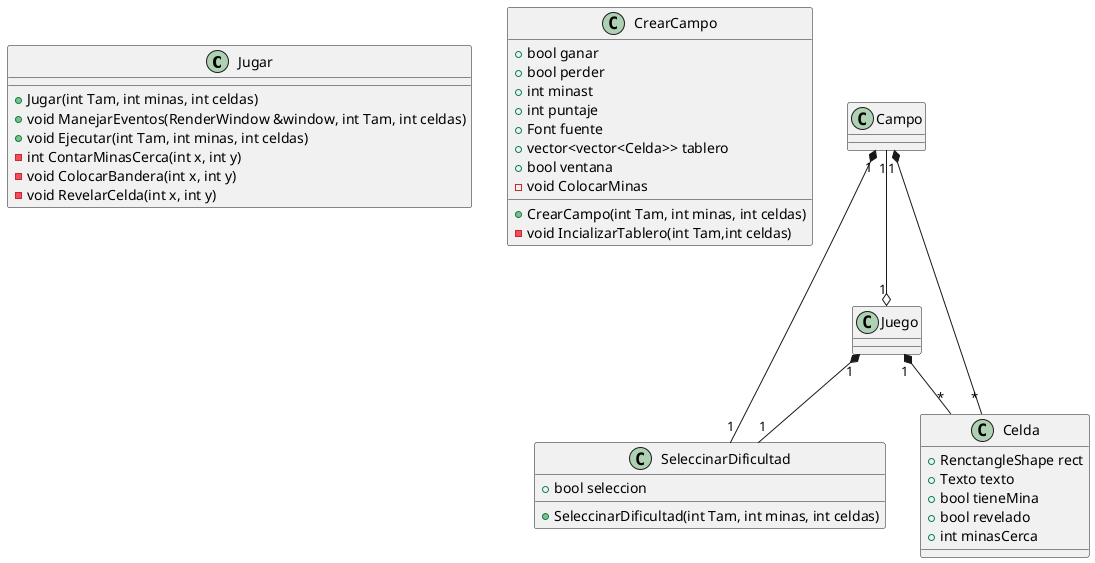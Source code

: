 @startuml buscaminas

class Jugar
{
    + Jugar(int Tam, int minas, int celdas)
    + void ManejarEventos(RenderWindow &window, int Tam, int celdas)
    + void Ejecutar(int Tam, int minas, int celdas)
    - int ContarMinasCerca(int x, int y)
    - void ColocarBandera(int x, int y)
    - void RevelarCelda(int x, int y)

}
class CrearCampo
{
    + bool ganar
    + bool perder
    + int minast 
    + int puntaje
    + Font fuente
    + vector<vector<Celda>> tablero
    + bool ventana
    + CrearCampo(int Tam, int minas, int celdas)
    - void IncializarTablero(int Tam,int celdas)
    - void ColocarMinas
}
class SeleccinarDificultad
{
    + SeleccinarDificultad(int Tam, int minas, int celdas)
    + bool seleccion
}

class Celda
{
    + RenctangleShape rect
    + Texto texto
    + bool tieneMina
    + bool revelado
    + int minasCerca
}

Juego "1" *-- "*" Celda
Campo "1" *-- "*" Celda
Campo "1" --o "1" Juego
Juego "1" *-- "1" SeleccinarDificultad
Campo "1" *-- "1" SeleccinarDificultad
@enduml